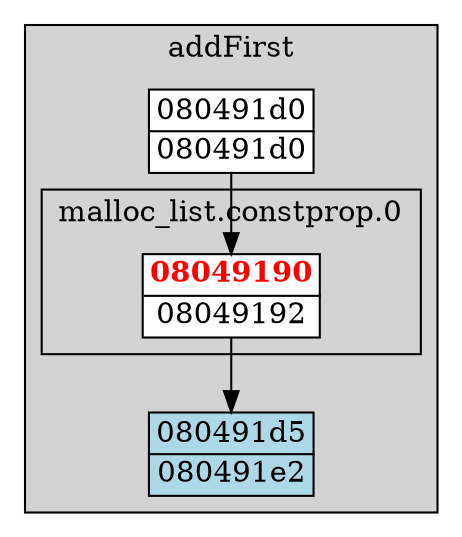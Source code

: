 digraph G {
node[fillcolor=white style="filled,solid" shape=none margin=0];
"08049190_080491d0" -> "080491d5";
"080491d0" -> "08049190_080491d0";
subgraph "cluster_addFirst" {
  style="filled,solid";
  color=black;
  fillcolor=lightgrey;
  label="addFirst";"080491d5" [label=<<TABLE BORDER="1" CELLBORDER="0" CELLSPACING="0"><TR><TD>080491d5</TD></TR><HR/><TR><TD>080491e2</TD></TR></TABLE>> fillcolor=lightblue];
  "080491d0" [label=<<TABLE BORDER="1" CELLBORDER="0" CELLSPACING="0"><TR><TD>080491d0</TD></TR><HR/><TR><TD>080491d0</TD></TR></TABLE>>];
  subgraph "cluster_malloc_list.constprop.0_080491d0" {
    style="filled,solid";
    color=black;
    fillcolor=lightgrey;
    label="malloc_list.constprop.0";"08049190_080491d0" [label=<<TABLE BORDER="1" CELLBORDER="0" CELLSPACING="0"><TR><TD><FONT COLOR="red"><B>08049190</B></FONT></TD></TR><HR/><TR><TD>08049192</TD></TR></TABLE>>];
    }
}

}